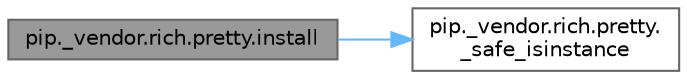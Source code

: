 digraph "pip._vendor.rich.pretty.install"
{
 // LATEX_PDF_SIZE
  bgcolor="transparent";
  edge [fontname=Helvetica,fontsize=10,labelfontname=Helvetica,labelfontsize=10];
  node [fontname=Helvetica,fontsize=10,shape=box,height=0.2,width=0.4];
  rankdir="LR";
  Node1 [id="Node000001",label="pip._vendor.rich.pretty.install",height=0.2,width=0.4,color="gray40", fillcolor="grey60", style="filled", fontcolor="black",tooltip=" "];
  Node1 -> Node2 [id="edge1_Node000001_Node000002",color="steelblue1",style="solid",tooltip=" "];
  Node2 [id="Node000002",label="pip._vendor.rich.pretty.\l_safe_isinstance",height=0.2,width=0.4,color="grey40", fillcolor="white", style="filled",URL="$namespacepip_1_1__vendor_1_1rich_1_1pretty.html#ab72d8b3de5c9dff3a7de98e5f4761f11",tooltip=" "];
}
